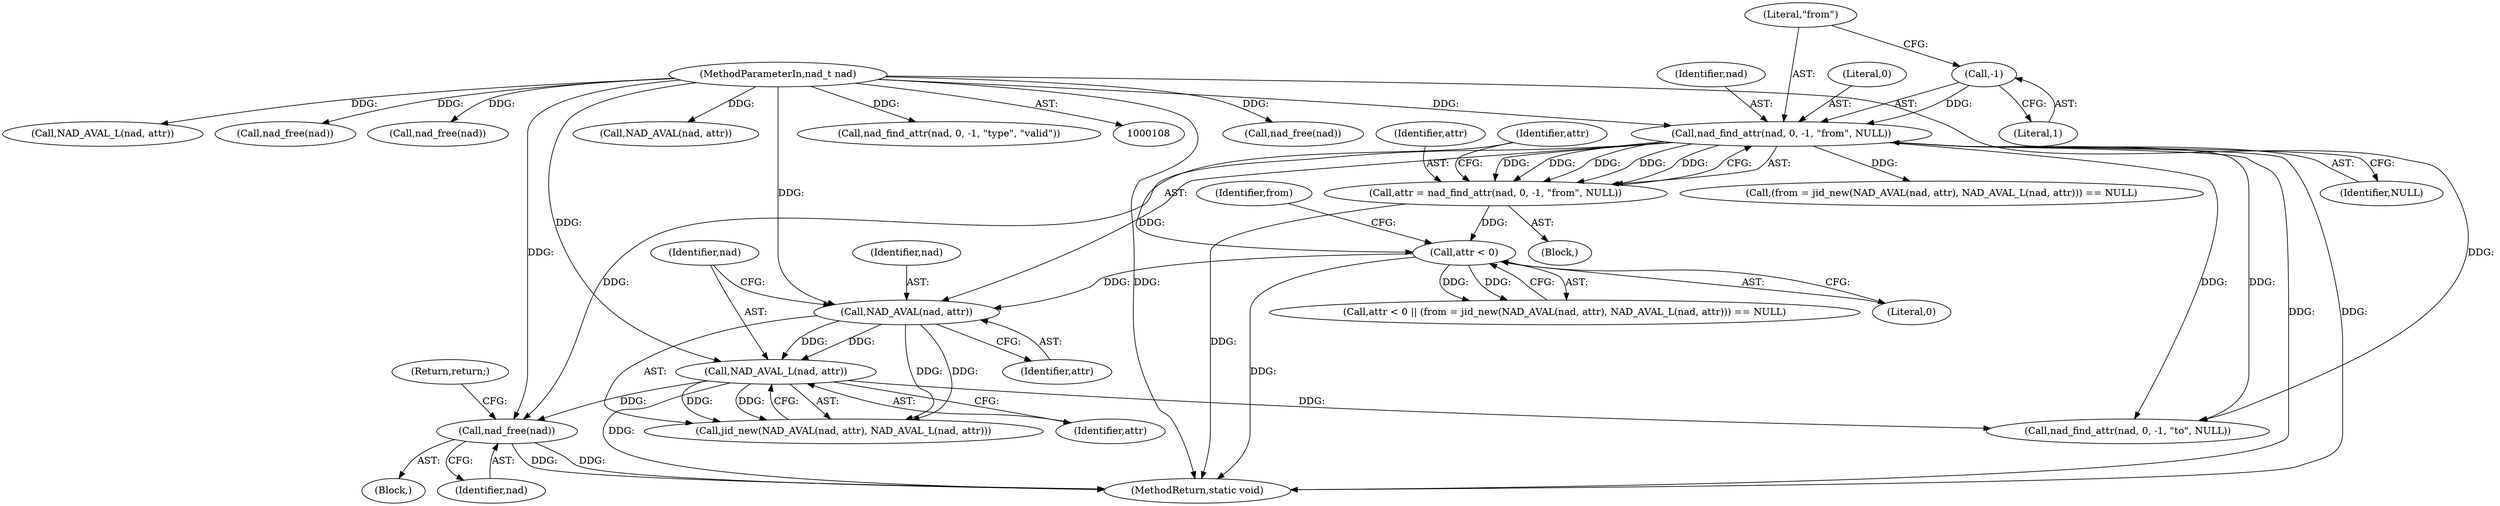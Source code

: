 digraph "0_jabberd2_aabcffae560d5fd00cd1d2ffce5d760353cf0a4d@API" {
"1000146" [label="(Call,nad_free(nad))"];
"1000138" [label="(Call,NAD_AVAL_L(nad, attr))"];
"1000135" [label="(Call,NAD_AVAL(nad, attr))"];
"1000119" [label="(Call,nad_find_attr(nad, 0, -1, \"from\", NULL))"];
"1000110" [label="(MethodParameterIn,nad_t nad)"];
"1000122" [label="(Call,-1)"];
"1000128" [label="(Call,attr < 0)"];
"1000117" [label="(Call,attr = nad_find_attr(nad, 0, -1, \"from\", NULL))"];
"1000129" [label="(Identifier,attr)"];
"1000125" [label="(Identifier,NULL)"];
"1000127" [label="(Call,attr < 0 || (from = jid_new(NAD_AVAL(nad, attr), NAD_AVAL_L(nad, attr))) == NULL)"];
"1000131" [label="(Call,(from = jid_new(NAD_AVAL(nad, attr), NAD_AVAL_L(nad, attr))) == NULL)"];
"1000136" [label="(Identifier,nad)"];
"1000275" [label="(Call,nad_free(nad))"];
"1000128" [label="(Call,attr < 0)"];
"1000170" [label="(Call,NAD_AVAL_L(nad, attr))"];
"1000119" [label="(Call,nad_find_attr(nad, 0, -1, \"from\", NULL))"];
"1000134" [label="(Call,jid_new(NAD_AVAL(nad, attr), NAD_AVAL_L(nad, attr)))"];
"1000133" [label="(Identifier,from)"];
"1000180" [label="(Call,nad_free(nad))"];
"1000142" [label="(Block,)"];
"1000123" [label="(Literal,1)"];
"1000340" [label="(Call,nad_free(nad))"];
"1000135" [label="(Call,NAD_AVAL(nad, attr))"];
"1000117" [label="(Call,attr = nad_find_attr(nad, 0, -1, \"from\", NULL))"];
"1000121" [label="(Literal,0)"];
"1000110" [label="(MethodParameterIn,nad_t nad)"];
"1000148" [label="(Return,return;)"];
"1000167" [label="(Call,NAD_AVAL(nad, attr))"];
"1000137" [label="(Identifier,attr)"];
"1000111" [label="(Block,)"];
"1000120" [label="(Identifier,nad)"];
"1000124" [label="(Literal,\"from\")"];
"1000140" [label="(Identifier,attr)"];
"1000138" [label="(Call,NAD_AVAL_L(nad, attr))"];
"1000146" [label="(Call,nad_free(nad))"];
"1000122" [label="(Call,-1)"];
"1000342" [label="(MethodReturn,static void)"];
"1000199" [label="(Call,nad_find_attr(nad, 0, -1, \"type\", \"valid\"))"];
"1000151" [label="(Call,nad_find_attr(nad, 0, -1, \"to\", NULL))"];
"1000139" [label="(Identifier,nad)"];
"1000147" [label="(Identifier,nad)"];
"1000130" [label="(Literal,0)"];
"1000118" [label="(Identifier,attr)"];
"1000146" -> "1000142"  [label="AST: "];
"1000146" -> "1000147"  [label="CFG: "];
"1000147" -> "1000146"  [label="AST: "];
"1000148" -> "1000146"  [label="CFG: "];
"1000146" -> "1000342"  [label="DDG: "];
"1000146" -> "1000342"  [label="DDG: "];
"1000138" -> "1000146"  [label="DDG: "];
"1000119" -> "1000146"  [label="DDG: "];
"1000110" -> "1000146"  [label="DDG: "];
"1000138" -> "1000134"  [label="AST: "];
"1000138" -> "1000140"  [label="CFG: "];
"1000139" -> "1000138"  [label="AST: "];
"1000140" -> "1000138"  [label="AST: "];
"1000134" -> "1000138"  [label="CFG: "];
"1000138" -> "1000342"  [label="DDG: "];
"1000138" -> "1000134"  [label="DDG: "];
"1000138" -> "1000134"  [label="DDG: "];
"1000135" -> "1000138"  [label="DDG: "];
"1000135" -> "1000138"  [label="DDG: "];
"1000110" -> "1000138"  [label="DDG: "];
"1000138" -> "1000151"  [label="DDG: "];
"1000135" -> "1000134"  [label="AST: "];
"1000135" -> "1000137"  [label="CFG: "];
"1000136" -> "1000135"  [label="AST: "];
"1000137" -> "1000135"  [label="AST: "];
"1000139" -> "1000135"  [label="CFG: "];
"1000135" -> "1000134"  [label="DDG: "];
"1000135" -> "1000134"  [label="DDG: "];
"1000119" -> "1000135"  [label="DDG: "];
"1000110" -> "1000135"  [label="DDG: "];
"1000128" -> "1000135"  [label="DDG: "];
"1000119" -> "1000117"  [label="AST: "];
"1000119" -> "1000125"  [label="CFG: "];
"1000120" -> "1000119"  [label="AST: "];
"1000121" -> "1000119"  [label="AST: "];
"1000122" -> "1000119"  [label="AST: "];
"1000124" -> "1000119"  [label="AST: "];
"1000125" -> "1000119"  [label="AST: "];
"1000117" -> "1000119"  [label="CFG: "];
"1000119" -> "1000342"  [label="DDG: "];
"1000119" -> "1000342"  [label="DDG: "];
"1000119" -> "1000117"  [label="DDG: "];
"1000119" -> "1000117"  [label="DDG: "];
"1000119" -> "1000117"  [label="DDG: "];
"1000119" -> "1000117"  [label="DDG: "];
"1000119" -> "1000117"  [label="DDG: "];
"1000110" -> "1000119"  [label="DDG: "];
"1000122" -> "1000119"  [label="DDG: "];
"1000119" -> "1000131"  [label="DDG: "];
"1000119" -> "1000151"  [label="DDG: "];
"1000119" -> "1000151"  [label="DDG: "];
"1000110" -> "1000108"  [label="AST: "];
"1000110" -> "1000342"  [label="DDG: "];
"1000110" -> "1000151"  [label="DDG: "];
"1000110" -> "1000167"  [label="DDG: "];
"1000110" -> "1000170"  [label="DDG: "];
"1000110" -> "1000180"  [label="DDG: "];
"1000110" -> "1000199"  [label="DDG: "];
"1000110" -> "1000275"  [label="DDG: "];
"1000110" -> "1000340"  [label="DDG: "];
"1000122" -> "1000123"  [label="CFG: "];
"1000123" -> "1000122"  [label="AST: "];
"1000124" -> "1000122"  [label="CFG: "];
"1000128" -> "1000127"  [label="AST: "];
"1000128" -> "1000130"  [label="CFG: "];
"1000129" -> "1000128"  [label="AST: "];
"1000130" -> "1000128"  [label="AST: "];
"1000133" -> "1000128"  [label="CFG: "];
"1000127" -> "1000128"  [label="CFG: "];
"1000128" -> "1000342"  [label="DDG: "];
"1000128" -> "1000127"  [label="DDG: "];
"1000128" -> "1000127"  [label="DDG: "];
"1000117" -> "1000128"  [label="DDG: "];
"1000117" -> "1000111"  [label="AST: "];
"1000118" -> "1000117"  [label="AST: "];
"1000129" -> "1000117"  [label="CFG: "];
"1000117" -> "1000342"  [label="DDG: "];
}
